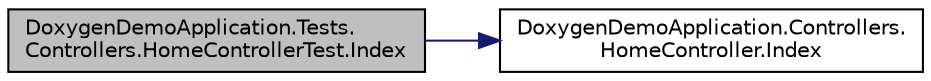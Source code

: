 digraph "DoxygenDemoApplication.Tests.Controllers.HomeControllerTest.Index"
{
  edge [fontname="Helvetica",fontsize="10",labelfontname="Helvetica",labelfontsize="10"];
  node [fontname="Helvetica",fontsize="10",shape=record];
  rankdir="LR";
  Node6 [label="DoxygenDemoApplication.Tests.\lControllers.HomeControllerTest.Index",height=0.2,width=0.4,color="black", fillcolor="grey75", style="filled", fontcolor="black"];
  Node6 -> Node7 [color="midnightblue",fontsize="10",style="solid",fontname="Helvetica"];
  Node7 [label="DoxygenDemoApplication.Controllers.\lHomeController.Index",height=0.2,width=0.4,color="black", fillcolor="white", style="filled",URL="$class_doxygen_demo_application_1_1_controllers_1_1_home_controller.html#a9c2494723fb0fbc42a3820972e2318c6"];
}
